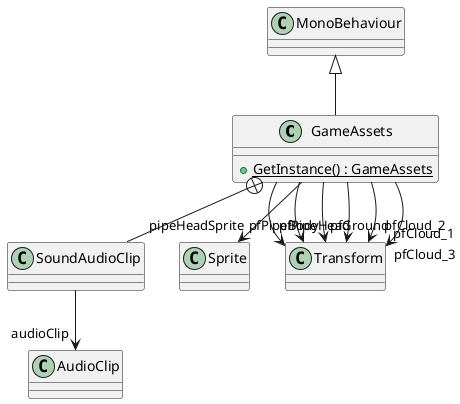 @startuml
class GameAssets {
    + {static} GetInstance() : GameAssets
}
class SoundAudioClip {
}
MonoBehaviour <|-- GameAssets
GameAssets --> "pipeHeadSprite" Sprite
GameAssets --> "pfPipeHead" Transform
GameAssets --> "pfPipeBody" Transform
GameAssets --> "pfGround" Transform
GameAssets --> "pfCloud_1" Transform
GameAssets --> "pfCloud_2" Transform
GameAssets --> "pfCloud_3" Transform
GameAssets +-- SoundAudioClip
SoundAudioClip --> "audioClip" AudioClip
@enduml
